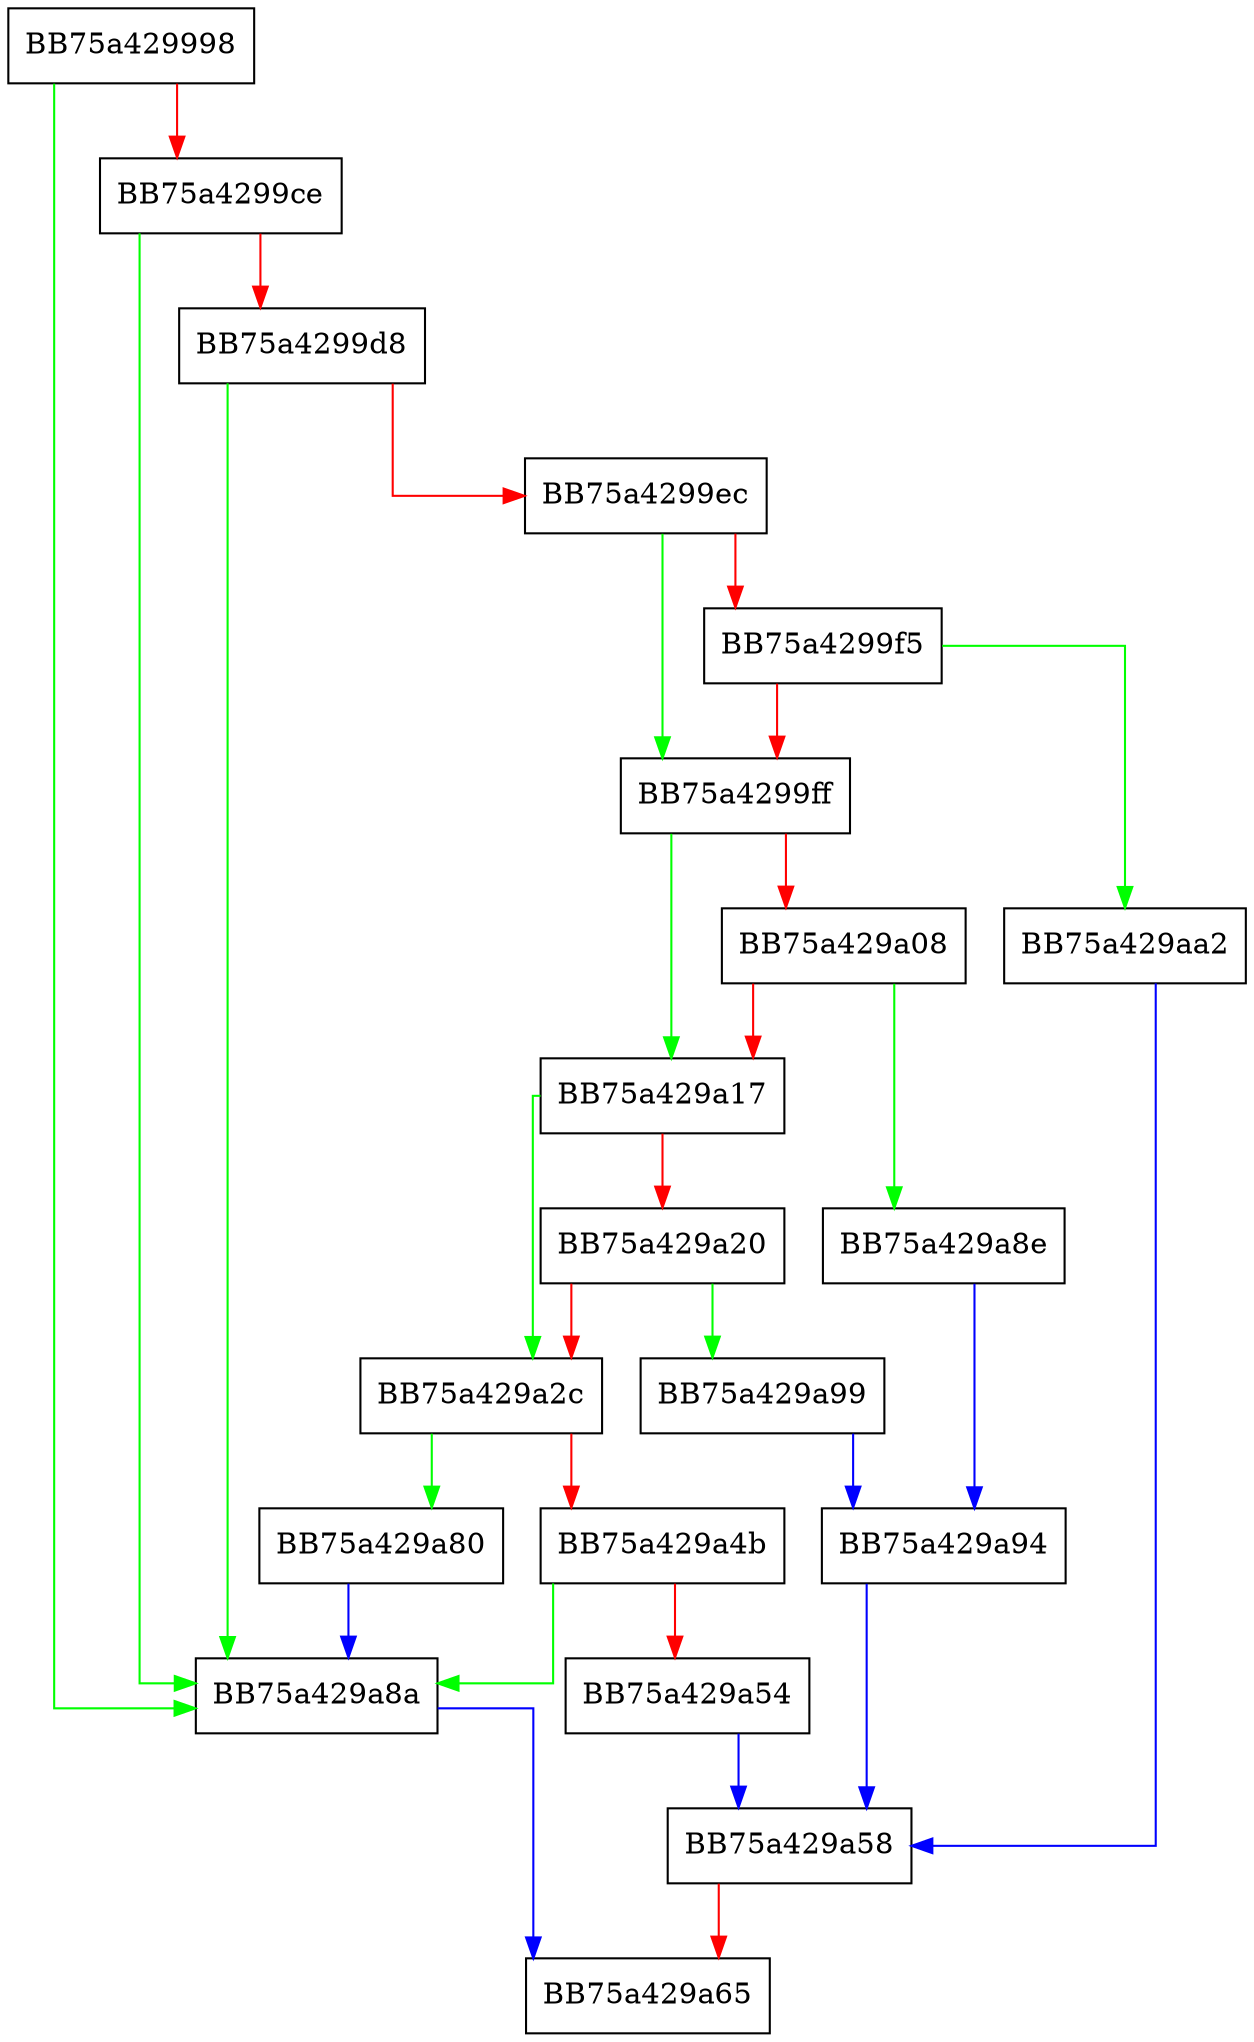 digraph Read {
  node [shape="box"];
  graph [splines=ortho];
  BB75a429998 -> BB75a429a8a [color="green"];
  BB75a429998 -> BB75a4299ce [color="red"];
  BB75a4299ce -> BB75a429a8a [color="green"];
  BB75a4299ce -> BB75a4299d8 [color="red"];
  BB75a4299d8 -> BB75a429a8a [color="green"];
  BB75a4299d8 -> BB75a4299ec [color="red"];
  BB75a4299ec -> BB75a4299ff [color="green"];
  BB75a4299ec -> BB75a4299f5 [color="red"];
  BB75a4299f5 -> BB75a429aa2 [color="green"];
  BB75a4299f5 -> BB75a4299ff [color="red"];
  BB75a4299ff -> BB75a429a17 [color="green"];
  BB75a4299ff -> BB75a429a08 [color="red"];
  BB75a429a08 -> BB75a429a8e [color="green"];
  BB75a429a08 -> BB75a429a17 [color="red"];
  BB75a429a17 -> BB75a429a2c [color="green"];
  BB75a429a17 -> BB75a429a20 [color="red"];
  BB75a429a20 -> BB75a429a99 [color="green"];
  BB75a429a20 -> BB75a429a2c [color="red"];
  BB75a429a2c -> BB75a429a80 [color="green"];
  BB75a429a2c -> BB75a429a4b [color="red"];
  BB75a429a4b -> BB75a429a8a [color="green"];
  BB75a429a4b -> BB75a429a54 [color="red"];
  BB75a429a54 -> BB75a429a58 [color="blue"];
  BB75a429a58 -> BB75a429a65 [color="red"];
  BB75a429a80 -> BB75a429a8a [color="blue"];
  BB75a429a8a -> BB75a429a65 [color="blue"];
  BB75a429a8e -> BB75a429a94 [color="blue"];
  BB75a429a94 -> BB75a429a58 [color="blue"];
  BB75a429a99 -> BB75a429a94 [color="blue"];
  BB75a429aa2 -> BB75a429a58 [color="blue"];
}